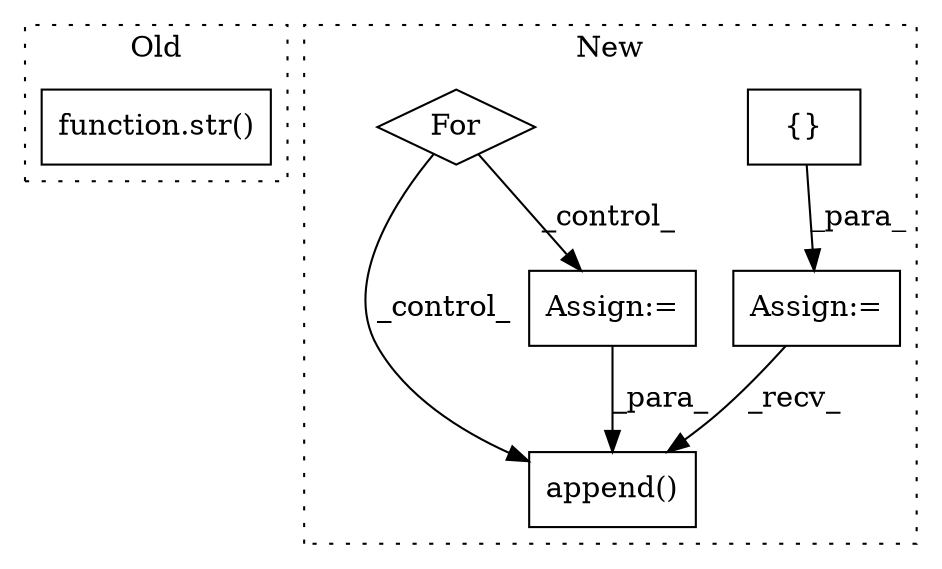 digraph G {
subgraph cluster0 {
1 [label="function.str()" a="75" s="11730,11749" l="4,1" shape="box"];
label = "Old";
style="dotted";
}
subgraph cluster1 {
2 [label="append()" a="75" s="11999,12073" l="18,1" shape="box"];
3 [label="{}" a="59" s="11789,11789" l="2,1" shape="box"];
4 [label="For" a="107" s="11796,11817" l="4,10" shape="diamond"];
5 [label="Assign:=" a="68" s="11786" l="3" shape="box"];
6 [label="Assign:=" a="68" s="11884" l="3" shape="box"];
label = "New";
style="dotted";
}
3 -> 5 [label="_para_"];
4 -> 2 [label="_control_"];
4 -> 6 [label="_control_"];
5 -> 2 [label="_recv_"];
6 -> 2 [label="_para_"];
}